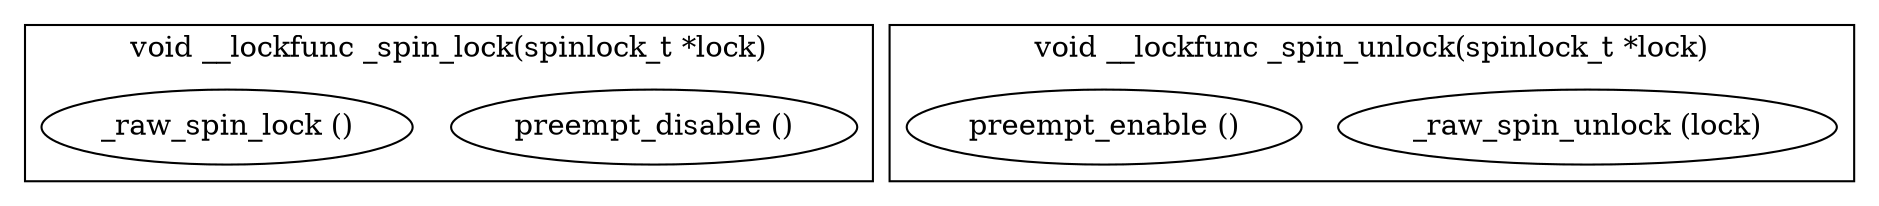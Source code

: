 digraph spinlock_c{
        subgraph cluster__spin_lock{
                label="void __lockfunc _spin_lock(spinlock_t *lock)";
                preempt_disable[label="preempt_disable ()"];
                _raw_spin_lock[label="_raw_spin_lock ()"];
        }

        subgraph cluster__spin_unlock{
                label="void __lockfunc _spin_unlock(spinlock_t *lock)";
                _raw_spin_unlock[label="_raw_spin_unlock (lock)"];
                preempt_enable[label="preempt_enable ()"];
        }

        
}
